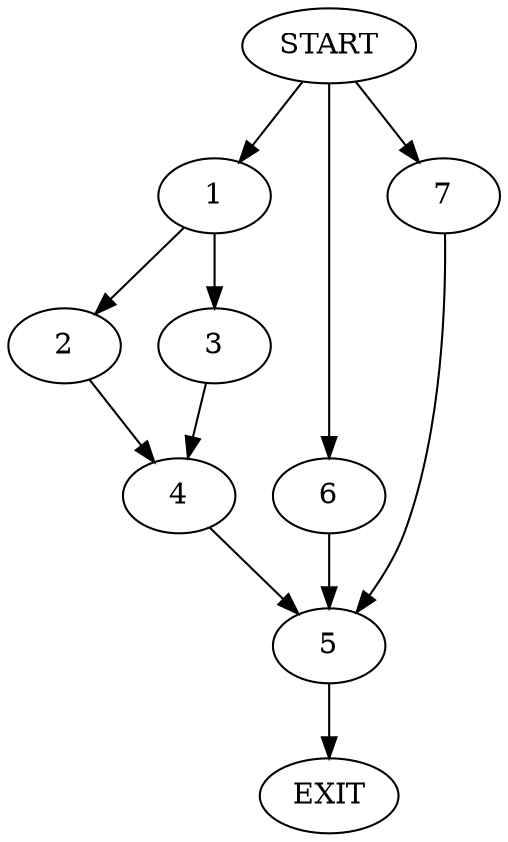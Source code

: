 digraph {
0 [label="START"]
8 [label="EXIT"]
0 -> 1
1 -> 2
1 -> 3
2 -> 4
3 -> 4
4 -> 5
5 -> 8
0 -> 6
6 -> 5
0 -> 7
7 -> 5
}
